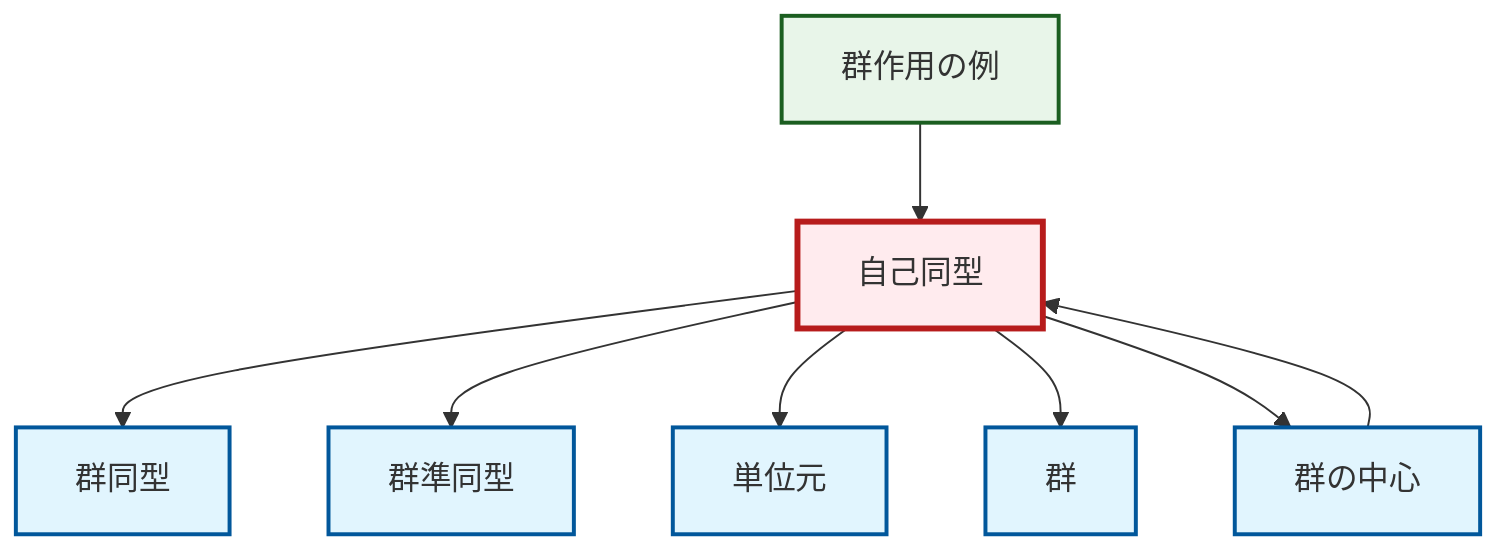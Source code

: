 graph TD
    classDef definition fill:#e1f5fe,stroke:#01579b,stroke-width:2px
    classDef theorem fill:#f3e5f5,stroke:#4a148c,stroke-width:2px
    classDef axiom fill:#fff3e0,stroke:#e65100,stroke-width:2px
    classDef example fill:#e8f5e9,stroke:#1b5e20,stroke-width:2px
    classDef current fill:#ffebee,stroke:#b71c1c,stroke-width:3px
    def-isomorphism["群同型"]:::definition
    def-group["群"]:::definition
    def-identity-element["単位元"]:::definition
    def-homomorphism["群準同型"]:::definition
    ex-group-action-examples["群作用の例"]:::example
    def-automorphism["自己同型"]:::definition
    def-center-of-group["群の中心"]:::definition
    def-center-of-group --> def-automorphism
    def-automorphism --> def-isomorphism
    ex-group-action-examples --> def-automorphism
    def-automorphism --> def-homomorphism
    def-automorphism --> def-identity-element
    def-automorphism --> def-group
    def-automorphism --> def-center-of-group
    class def-automorphism current